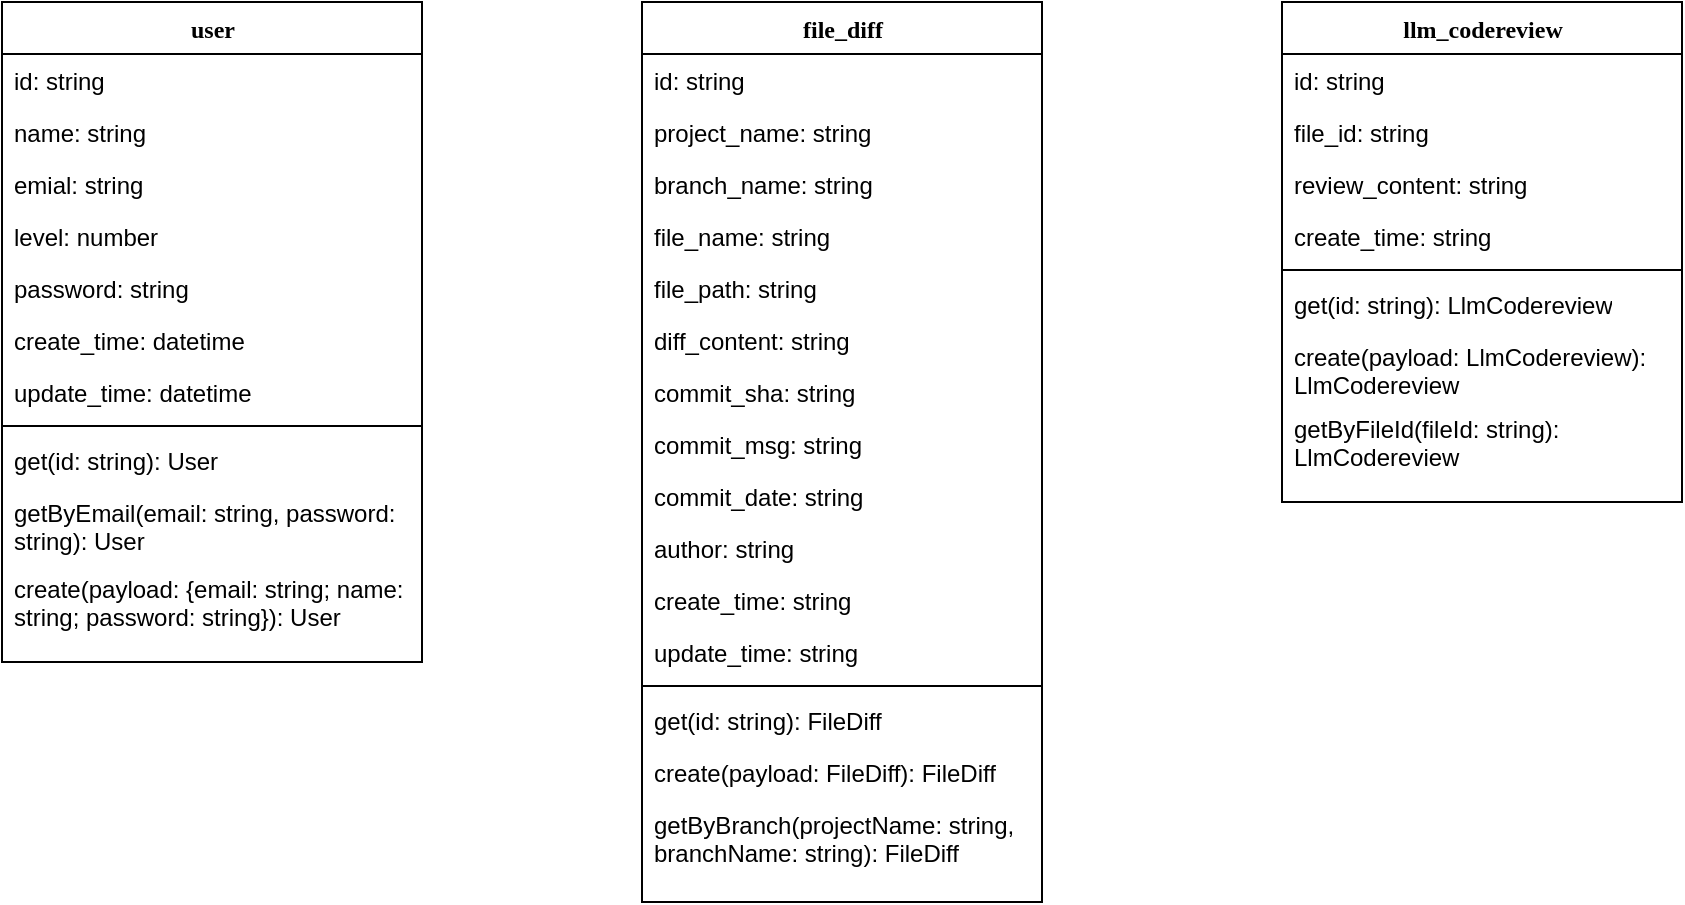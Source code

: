 <mxfile version="24.6.4" type="github">
  <diagram name="Page-1" id="8xY3MzleO12_UlhjVMWT">
    <mxGraphModel dx="1154" dy="539" grid="1" gridSize="10" guides="1" tooltips="1" connect="1" arrows="1" fold="1" page="1" pageScale="1" pageWidth="827" pageHeight="1169" math="0" shadow="0">
      <root>
        <mxCell id="0" />
        <mxCell id="1" parent="0" />
        <mxCell id="2bIWP4vzTxkiCOw-cLPI-4" value="user" style="swimlane;html=1;fontStyle=1;align=center;verticalAlign=top;childLayout=stackLayout;horizontal=1;startSize=26;horizontalStack=0;resizeParent=1;resizeLast=0;collapsible=1;marginBottom=0;swimlaneFillColor=#ffffff;rounded=0;shadow=0;comic=0;labelBackgroundColor=none;strokeWidth=1;fillColor=none;fontFamily=Verdana;fontSize=12" vertex="1" parent="1">
          <mxGeometry x="50" y="20" width="210" height="330" as="geometry">
            <mxRectangle x="20" y="20" width="70" height="30" as="alternateBounds" />
          </mxGeometry>
        </mxCell>
        <mxCell id="2bIWP4vzTxkiCOw-cLPI-5" value="id: string" style="text;html=1;strokeColor=none;fillColor=none;align=left;verticalAlign=top;spacingLeft=4;spacingRight=4;whiteSpace=wrap;overflow=hidden;rotatable=0;points=[[0,0.5],[1,0.5]];portConstraint=eastwest;" vertex="1" parent="2bIWP4vzTxkiCOw-cLPI-4">
          <mxGeometry y="26" width="210" height="26" as="geometry" />
        </mxCell>
        <mxCell id="2bIWP4vzTxkiCOw-cLPI-6" value="name: string" style="text;html=1;strokeColor=none;fillColor=none;align=left;verticalAlign=top;spacingLeft=4;spacingRight=4;whiteSpace=wrap;overflow=hidden;rotatable=0;points=[[0,0.5],[1,0.5]];portConstraint=eastwest;" vertex="1" parent="2bIWP4vzTxkiCOw-cLPI-4">
          <mxGeometry y="52" width="210" height="26" as="geometry" />
        </mxCell>
        <mxCell id="2bIWP4vzTxkiCOw-cLPI-7" value="emial: string" style="text;html=1;strokeColor=none;fillColor=none;align=left;verticalAlign=top;spacingLeft=4;spacingRight=4;whiteSpace=wrap;overflow=hidden;rotatable=0;points=[[0,0.5],[1,0.5]];portConstraint=eastwest;" vertex="1" parent="2bIWP4vzTxkiCOw-cLPI-4">
          <mxGeometry y="78" width="210" height="26" as="geometry" />
        </mxCell>
        <mxCell id="2bIWP4vzTxkiCOw-cLPI-8" value="level: number" style="text;html=1;strokeColor=none;fillColor=none;align=left;verticalAlign=top;spacingLeft=4;spacingRight=4;whiteSpace=wrap;overflow=hidden;rotatable=0;points=[[0,0.5],[1,0.5]];portConstraint=eastwest;" vertex="1" parent="2bIWP4vzTxkiCOw-cLPI-4">
          <mxGeometry y="104" width="210" height="26" as="geometry" />
        </mxCell>
        <mxCell id="2bIWP4vzTxkiCOw-cLPI-9" value="password: string" style="text;html=1;strokeColor=none;fillColor=none;align=left;verticalAlign=top;spacingLeft=4;spacingRight=4;whiteSpace=wrap;overflow=hidden;rotatable=0;points=[[0,0.5],[1,0.5]];portConstraint=eastwest;" vertex="1" parent="2bIWP4vzTxkiCOw-cLPI-4">
          <mxGeometry y="130" width="210" height="26" as="geometry" />
        </mxCell>
        <mxCell id="2bIWP4vzTxkiCOw-cLPI-87" value="create_time: datetime" style="text;html=1;strokeColor=none;fillColor=none;align=left;verticalAlign=top;spacingLeft=4;spacingRight=4;whiteSpace=wrap;overflow=hidden;rotatable=0;points=[[0,0.5],[1,0.5]];portConstraint=eastwest;" vertex="1" parent="2bIWP4vzTxkiCOw-cLPI-4">
          <mxGeometry y="156" width="210" height="26" as="geometry" />
        </mxCell>
        <mxCell id="2bIWP4vzTxkiCOw-cLPI-88" value="update_time: datetime" style="text;html=1;strokeColor=none;fillColor=none;align=left;verticalAlign=top;spacingLeft=4;spacingRight=4;whiteSpace=wrap;overflow=hidden;rotatable=0;points=[[0,0.5],[1,0.5]];portConstraint=eastwest;" vertex="1" parent="2bIWP4vzTxkiCOw-cLPI-4">
          <mxGeometry y="182" width="210" height="26" as="geometry" />
        </mxCell>
        <mxCell id="2bIWP4vzTxkiCOw-cLPI-10" value="" style="line;html=1;strokeWidth=1;fillColor=none;align=left;verticalAlign=middle;spacingTop=-1;spacingLeft=3;spacingRight=3;rotatable=0;labelPosition=right;points=[];portConstraint=eastwest;" vertex="1" parent="2bIWP4vzTxkiCOw-cLPI-4">
          <mxGeometry y="208" width="210" height="8" as="geometry" />
        </mxCell>
        <mxCell id="2bIWP4vzTxkiCOw-cLPI-12" value="get(id: string): User" style="text;html=1;strokeColor=none;fillColor=none;align=left;verticalAlign=top;spacingLeft=4;spacingRight=4;whiteSpace=wrap;overflow=hidden;rotatable=0;points=[[0,0.5],[1,0.5]];portConstraint=eastwest;" vertex="1" parent="2bIWP4vzTxkiCOw-cLPI-4">
          <mxGeometry y="216" width="210" height="26" as="geometry" />
        </mxCell>
        <mxCell id="2bIWP4vzTxkiCOw-cLPI-11" value="getByEmail(email: string, password: string): User" style="text;html=1;strokeColor=none;fillColor=none;align=left;verticalAlign=top;spacingLeft=4;spacingRight=4;whiteSpace=wrap;overflow=hidden;rotatable=0;points=[[0,0.5],[1,0.5]];portConstraint=eastwest;" vertex="1" parent="2bIWP4vzTxkiCOw-cLPI-4">
          <mxGeometry y="242" width="210" height="38" as="geometry" />
        </mxCell>
        <mxCell id="2bIWP4vzTxkiCOw-cLPI-90" value="create(payload: {email: string; name: string; password: string}): User" style="text;html=1;strokeColor=none;fillColor=none;align=left;verticalAlign=top;spacingLeft=4;spacingRight=4;whiteSpace=wrap;overflow=hidden;rotatable=0;points=[[0,0.5],[1,0.5]];portConstraint=eastwest;" vertex="1" parent="2bIWP4vzTxkiCOw-cLPI-4">
          <mxGeometry y="280" width="210" height="40" as="geometry" />
        </mxCell>
        <mxCell id="2bIWP4vzTxkiCOw-cLPI-14" value="file_diff" style="swimlane;html=1;fontStyle=1;align=center;verticalAlign=top;childLayout=stackLayout;horizontal=1;startSize=26;horizontalStack=0;resizeParent=1;resizeLast=0;collapsible=1;marginBottom=0;swimlaneFillColor=#ffffff;rounded=0;shadow=0;comic=0;labelBackgroundColor=none;strokeWidth=1;fillColor=none;fontFamily=Verdana;fontSize=12" vertex="1" parent="1">
          <mxGeometry x="370" y="20" width="200" height="450" as="geometry" />
        </mxCell>
        <mxCell id="2bIWP4vzTxkiCOw-cLPI-15" value="id: string" style="text;html=1;strokeColor=none;fillColor=none;align=left;verticalAlign=top;spacingLeft=4;spacingRight=4;whiteSpace=wrap;overflow=hidden;rotatable=0;points=[[0,0.5],[1,0.5]];portConstraint=eastwest;" vertex="1" parent="2bIWP4vzTxkiCOw-cLPI-14">
          <mxGeometry y="26" width="200" height="26" as="geometry" />
        </mxCell>
        <mxCell id="2bIWP4vzTxkiCOw-cLPI-16" value="project_name: string" style="text;html=1;strokeColor=none;fillColor=none;align=left;verticalAlign=top;spacingLeft=4;spacingRight=4;whiteSpace=wrap;overflow=hidden;rotatable=0;points=[[0,0.5],[1,0.5]];portConstraint=eastwest;" vertex="1" parent="2bIWP4vzTxkiCOw-cLPI-14">
          <mxGeometry y="52" width="200" height="26" as="geometry" />
        </mxCell>
        <mxCell id="2bIWP4vzTxkiCOw-cLPI-17" value="branch_name: string" style="text;html=1;strokeColor=none;fillColor=none;align=left;verticalAlign=top;spacingLeft=4;spacingRight=4;whiteSpace=wrap;overflow=hidden;rotatable=0;points=[[0,0.5],[1,0.5]];portConstraint=eastwest;" vertex="1" parent="2bIWP4vzTxkiCOw-cLPI-14">
          <mxGeometry y="78" width="200" height="26" as="geometry" />
        </mxCell>
        <mxCell id="2bIWP4vzTxkiCOw-cLPI-18" value="file_name: string" style="text;html=1;strokeColor=none;fillColor=none;align=left;verticalAlign=top;spacingLeft=4;spacingRight=4;whiteSpace=wrap;overflow=hidden;rotatable=0;points=[[0,0.5],[1,0.5]];portConstraint=eastwest;" vertex="1" parent="2bIWP4vzTxkiCOw-cLPI-14">
          <mxGeometry y="104" width="200" height="26" as="geometry" />
        </mxCell>
        <mxCell id="2bIWP4vzTxkiCOw-cLPI-19" value="file_path: string" style="text;html=1;strokeColor=none;fillColor=none;align=left;verticalAlign=top;spacingLeft=4;spacingRight=4;whiteSpace=wrap;overflow=hidden;rotatable=0;points=[[0,0.5],[1,0.5]];portConstraint=eastwest;" vertex="1" parent="2bIWP4vzTxkiCOw-cLPI-14">
          <mxGeometry y="130" width="200" height="26" as="geometry" />
        </mxCell>
        <mxCell id="2bIWP4vzTxkiCOw-cLPI-20" value="diff_content: string" style="text;html=1;strokeColor=none;fillColor=none;align=left;verticalAlign=top;spacingLeft=4;spacingRight=4;whiteSpace=wrap;overflow=hidden;rotatable=0;points=[[0,0.5],[1,0.5]];portConstraint=eastwest;" vertex="1" parent="2bIWP4vzTxkiCOw-cLPI-14">
          <mxGeometry y="156" width="200" height="26" as="geometry" />
        </mxCell>
        <mxCell id="2bIWP4vzTxkiCOw-cLPI-91" value="commit_sha: string" style="text;html=1;strokeColor=none;fillColor=none;align=left;verticalAlign=top;spacingLeft=4;spacingRight=4;whiteSpace=wrap;overflow=hidden;rotatable=0;points=[[0,0.5],[1,0.5]];portConstraint=eastwest;" vertex="1" parent="2bIWP4vzTxkiCOw-cLPI-14">
          <mxGeometry y="182" width="200" height="26" as="geometry" />
        </mxCell>
        <mxCell id="2bIWP4vzTxkiCOw-cLPI-92" value="commit_msg: string" style="text;html=1;strokeColor=none;fillColor=none;align=left;verticalAlign=top;spacingLeft=4;spacingRight=4;whiteSpace=wrap;overflow=hidden;rotatable=0;points=[[0,0.5],[1,0.5]];portConstraint=eastwest;" vertex="1" parent="2bIWP4vzTxkiCOw-cLPI-14">
          <mxGeometry y="208" width="200" height="26" as="geometry" />
        </mxCell>
        <mxCell id="2bIWP4vzTxkiCOw-cLPI-94" value="commit_date: string" style="text;html=1;strokeColor=none;fillColor=none;align=left;verticalAlign=top;spacingLeft=4;spacingRight=4;whiteSpace=wrap;overflow=hidden;rotatable=0;points=[[0,0.5],[1,0.5]];portConstraint=eastwest;" vertex="1" parent="2bIWP4vzTxkiCOw-cLPI-14">
          <mxGeometry y="234" width="200" height="26" as="geometry" />
        </mxCell>
        <mxCell id="2bIWP4vzTxkiCOw-cLPI-93" value="author: string" style="text;html=1;strokeColor=none;fillColor=none;align=left;verticalAlign=top;spacingLeft=4;spacingRight=4;whiteSpace=wrap;overflow=hidden;rotatable=0;points=[[0,0.5],[1,0.5]];portConstraint=eastwest;" vertex="1" parent="2bIWP4vzTxkiCOw-cLPI-14">
          <mxGeometry y="260" width="200" height="26" as="geometry" />
        </mxCell>
        <mxCell id="2bIWP4vzTxkiCOw-cLPI-95" value="create_time: string" style="text;html=1;strokeColor=none;fillColor=none;align=left;verticalAlign=top;spacingLeft=4;spacingRight=4;whiteSpace=wrap;overflow=hidden;rotatable=0;points=[[0,0.5],[1,0.5]];portConstraint=eastwest;" vertex="1" parent="2bIWP4vzTxkiCOw-cLPI-14">
          <mxGeometry y="286" width="200" height="26" as="geometry" />
        </mxCell>
        <mxCell id="2bIWP4vzTxkiCOw-cLPI-96" value="update_time: string" style="text;html=1;strokeColor=none;fillColor=none;align=left;verticalAlign=top;spacingLeft=4;spacingRight=4;whiteSpace=wrap;overflow=hidden;rotatable=0;points=[[0,0.5],[1,0.5]];portConstraint=eastwest;" vertex="1" parent="2bIWP4vzTxkiCOw-cLPI-14">
          <mxGeometry y="312" width="200" height="26" as="geometry" />
        </mxCell>
        <mxCell id="2bIWP4vzTxkiCOw-cLPI-21" value="" style="line;html=1;strokeWidth=1;fillColor=none;align=left;verticalAlign=middle;spacingTop=-1;spacingLeft=3;spacingRight=3;rotatable=0;labelPosition=right;points=[];portConstraint=eastwest;" vertex="1" parent="2bIWP4vzTxkiCOw-cLPI-14">
          <mxGeometry y="338" width="200" height="8" as="geometry" />
        </mxCell>
        <mxCell id="2bIWP4vzTxkiCOw-cLPI-22" value="get(id: string): FileDiff" style="text;html=1;strokeColor=none;fillColor=none;align=left;verticalAlign=top;spacingLeft=4;spacingRight=4;whiteSpace=wrap;overflow=hidden;rotatable=0;points=[[0,0.5],[1,0.5]];portConstraint=eastwest;" vertex="1" parent="2bIWP4vzTxkiCOw-cLPI-14">
          <mxGeometry y="346" width="200" height="26" as="geometry" />
        </mxCell>
        <mxCell id="2bIWP4vzTxkiCOw-cLPI-23" value="create(payload: FileDiff): FileDiff" style="text;html=1;strokeColor=none;fillColor=none;align=left;verticalAlign=top;spacingLeft=4;spacingRight=4;whiteSpace=wrap;overflow=hidden;rotatable=0;points=[[0,0.5],[1,0.5]];portConstraint=eastwest;" vertex="1" parent="2bIWP4vzTxkiCOw-cLPI-14">
          <mxGeometry y="372" width="200" height="26" as="geometry" />
        </mxCell>
        <mxCell id="2bIWP4vzTxkiCOw-cLPI-24" value="getByBranch(projectName: string, branchName: string): FileDiff" style="text;html=1;strokeColor=none;fillColor=none;align=left;verticalAlign=top;spacingLeft=4;spacingRight=4;whiteSpace=wrap;overflow=hidden;rotatable=0;points=[[0,0.5],[1,0.5]];portConstraint=eastwest;" vertex="1" parent="2bIWP4vzTxkiCOw-cLPI-14">
          <mxGeometry y="398" width="200" height="36" as="geometry" />
        </mxCell>
        <mxCell id="2bIWP4vzTxkiCOw-cLPI-99" value="llm_codereview" style="swimlane;html=1;fontStyle=1;align=center;verticalAlign=top;childLayout=stackLayout;horizontal=1;startSize=26;horizontalStack=0;resizeParent=1;resizeLast=0;collapsible=1;marginBottom=0;swimlaneFillColor=#ffffff;rounded=0;shadow=0;comic=0;labelBackgroundColor=none;strokeWidth=1;fillColor=none;fontFamily=Verdana;fontSize=12" vertex="1" parent="1">
          <mxGeometry x="690" y="20" width="200" height="250" as="geometry" />
        </mxCell>
        <mxCell id="2bIWP4vzTxkiCOw-cLPI-100" value="id: string" style="text;html=1;strokeColor=none;fillColor=none;align=left;verticalAlign=top;spacingLeft=4;spacingRight=4;whiteSpace=wrap;overflow=hidden;rotatable=0;points=[[0,0.5],[1,0.5]];portConstraint=eastwest;" vertex="1" parent="2bIWP4vzTxkiCOw-cLPI-99">
          <mxGeometry y="26" width="200" height="26" as="geometry" />
        </mxCell>
        <mxCell id="2bIWP4vzTxkiCOw-cLPI-101" value="file_id: string" style="text;html=1;strokeColor=none;fillColor=none;align=left;verticalAlign=top;spacingLeft=4;spacingRight=4;whiteSpace=wrap;overflow=hidden;rotatable=0;points=[[0,0.5],[1,0.5]];portConstraint=eastwest;" vertex="1" parent="2bIWP4vzTxkiCOw-cLPI-99">
          <mxGeometry y="52" width="200" height="26" as="geometry" />
        </mxCell>
        <mxCell id="2bIWP4vzTxkiCOw-cLPI-102" value="review_content: string" style="text;html=1;strokeColor=none;fillColor=none;align=left;verticalAlign=top;spacingLeft=4;spacingRight=4;whiteSpace=wrap;overflow=hidden;rotatable=0;points=[[0,0.5],[1,0.5]];portConstraint=eastwest;" vertex="1" parent="2bIWP4vzTxkiCOw-cLPI-99">
          <mxGeometry y="78" width="200" height="26" as="geometry" />
        </mxCell>
        <mxCell id="2bIWP4vzTxkiCOw-cLPI-110" value="create_time: string" style="text;html=1;strokeColor=none;fillColor=none;align=left;verticalAlign=top;spacingLeft=4;spacingRight=4;whiteSpace=wrap;overflow=hidden;rotatable=0;points=[[0,0.5],[1,0.5]];portConstraint=eastwest;" vertex="1" parent="2bIWP4vzTxkiCOw-cLPI-99">
          <mxGeometry y="104" width="200" height="26" as="geometry" />
        </mxCell>
        <mxCell id="2bIWP4vzTxkiCOw-cLPI-112" value="" style="line;html=1;strokeWidth=1;fillColor=none;align=left;verticalAlign=middle;spacingTop=-1;spacingLeft=3;spacingRight=3;rotatable=0;labelPosition=right;points=[];portConstraint=eastwest;" vertex="1" parent="2bIWP4vzTxkiCOw-cLPI-99">
          <mxGeometry y="130" width="200" height="8" as="geometry" />
        </mxCell>
        <mxCell id="2bIWP4vzTxkiCOw-cLPI-113" value="get(id: string): LlmCodereview" style="text;html=1;strokeColor=none;fillColor=none;align=left;verticalAlign=top;spacingLeft=4;spacingRight=4;whiteSpace=wrap;overflow=hidden;rotatable=0;points=[[0,0.5],[1,0.5]];portConstraint=eastwest;" vertex="1" parent="2bIWP4vzTxkiCOw-cLPI-99">
          <mxGeometry y="138" width="200" height="26" as="geometry" />
        </mxCell>
        <mxCell id="2bIWP4vzTxkiCOw-cLPI-114" value="create(payload: LlmCodereview): LlmCodereview" style="text;html=1;strokeColor=none;fillColor=none;align=left;verticalAlign=top;spacingLeft=4;spacingRight=4;whiteSpace=wrap;overflow=hidden;rotatable=0;points=[[0,0.5],[1,0.5]];portConstraint=eastwest;" vertex="1" parent="2bIWP4vzTxkiCOw-cLPI-99">
          <mxGeometry y="164" width="200" height="36" as="geometry" />
        </mxCell>
        <mxCell id="2bIWP4vzTxkiCOw-cLPI-115" value="getByFileId(fileId: string): LlmCodereview" style="text;html=1;strokeColor=none;fillColor=none;align=left;verticalAlign=top;spacingLeft=4;spacingRight=4;whiteSpace=wrap;overflow=hidden;rotatable=0;points=[[0,0.5],[1,0.5]];portConstraint=eastwest;" vertex="1" parent="2bIWP4vzTxkiCOw-cLPI-99">
          <mxGeometry y="200" width="200" height="36" as="geometry" />
        </mxCell>
      </root>
    </mxGraphModel>
  </diagram>
</mxfile>
